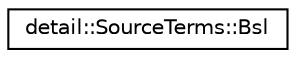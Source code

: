 digraph "Graphical Class Hierarchy"
{
 // LATEX_PDF_SIZE
  edge [fontname="Helvetica",fontsize="10",labelfontname="Helvetica",labelfontsize="10"];
  node [fontname="Helvetica",fontsize="10",shape=record];
  rankdir="LR";
  Node0 [label="detail::SourceTerms::Bsl",height=0.2,width=0.4,color="black", fillcolor="white", style="filled",URL="$structdetail_1_1SourceTerms_1_1Bsl.html",tooltip="Baseline (Original SA model)."];
}
